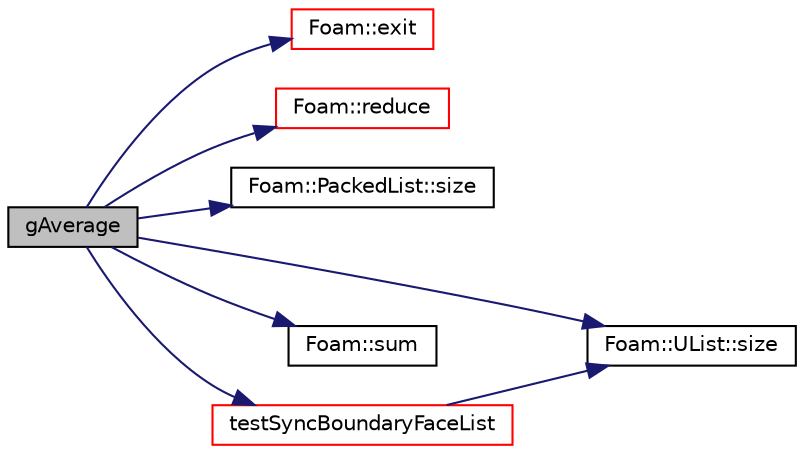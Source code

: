 digraph "gAverage"
{
  bgcolor="transparent";
  edge [fontname="Helvetica",fontsize="10",labelfontname="Helvetica",labelfontsize="10"];
  node [fontname="Helvetica",fontsize="10",shape=record];
  rankdir="LR";
  Node18294 [label="gAverage",height=0.2,width=0.4,color="black", fillcolor="grey75", style="filled", fontcolor="black"];
  Node18294 -> Node18295 [color="midnightblue",fontsize="10",style="solid",fontname="Helvetica"];
  Node18295 [label="Foam::exit",height=0.2,width=0.4,color="red",URL="$a21851.html#a06ca7250d8e89caf05243ec094843642"];
  Node18294 -> Node18344 [color="midnightblue",fontsize="10",style="solid",fontname="Helvetica"];
  Node18344 [label="Foam::reduce",height=0.2,width=0.4,color="red",URL="$a21851.html#a7ffd6af4acc2eb9ba72ee296b5ecda23"];
  Node18294 -> Node18354 [color="midnightblue",fontsize="10",style="solid",fontname="Helvetica"];
  Node18354 [label="Foam::PackedList::size",height=0.2,width=0.4,color="black",URL="$a27053.html#a47b3bf30da1eb3ab8076b5fbe00e0494",tooltip="Number of entries. "];
  Node18294 -> Node18355 [color="midnightblue",fontsize="10",style="solid",fontname="Helvetica"];
  Node18355 [label="Foam::UList::size",height=0.2,width=0.4,color="black",URL="$a26837.html#a47b3bf30da1eb3ab8076b5fbe00e0494",tooltip="Return the number of elements in the UList. "];
  Node18294 -> Node18356 [color="midnightblue",fontsize="10",style="solid",fontname="Helvetica"];
  Node18356 [label="Foam::sum",height=0.2,width=0.4,color="black",URL="$a21851.html#a3d8733143aad0e03b300186ab4bef137"];
  Node18294 -> Node18357 [color="midnightblue",fontsize="10",style="solid",fontname="Helvetica"];
  Node18357 [label="testSyncBoundaryFaceList",height=0.2,width=0.4,color="red",URL="$a25857.html#aac9cdd9b8d663743f8e9f6030a5a42cd",tooltip="Compare two lists over all boundary faces. "];
  Node18357 -> Node18355 [color="midnightblue",fontsize="10",style="solid",fontname="Helvetica"];
}
